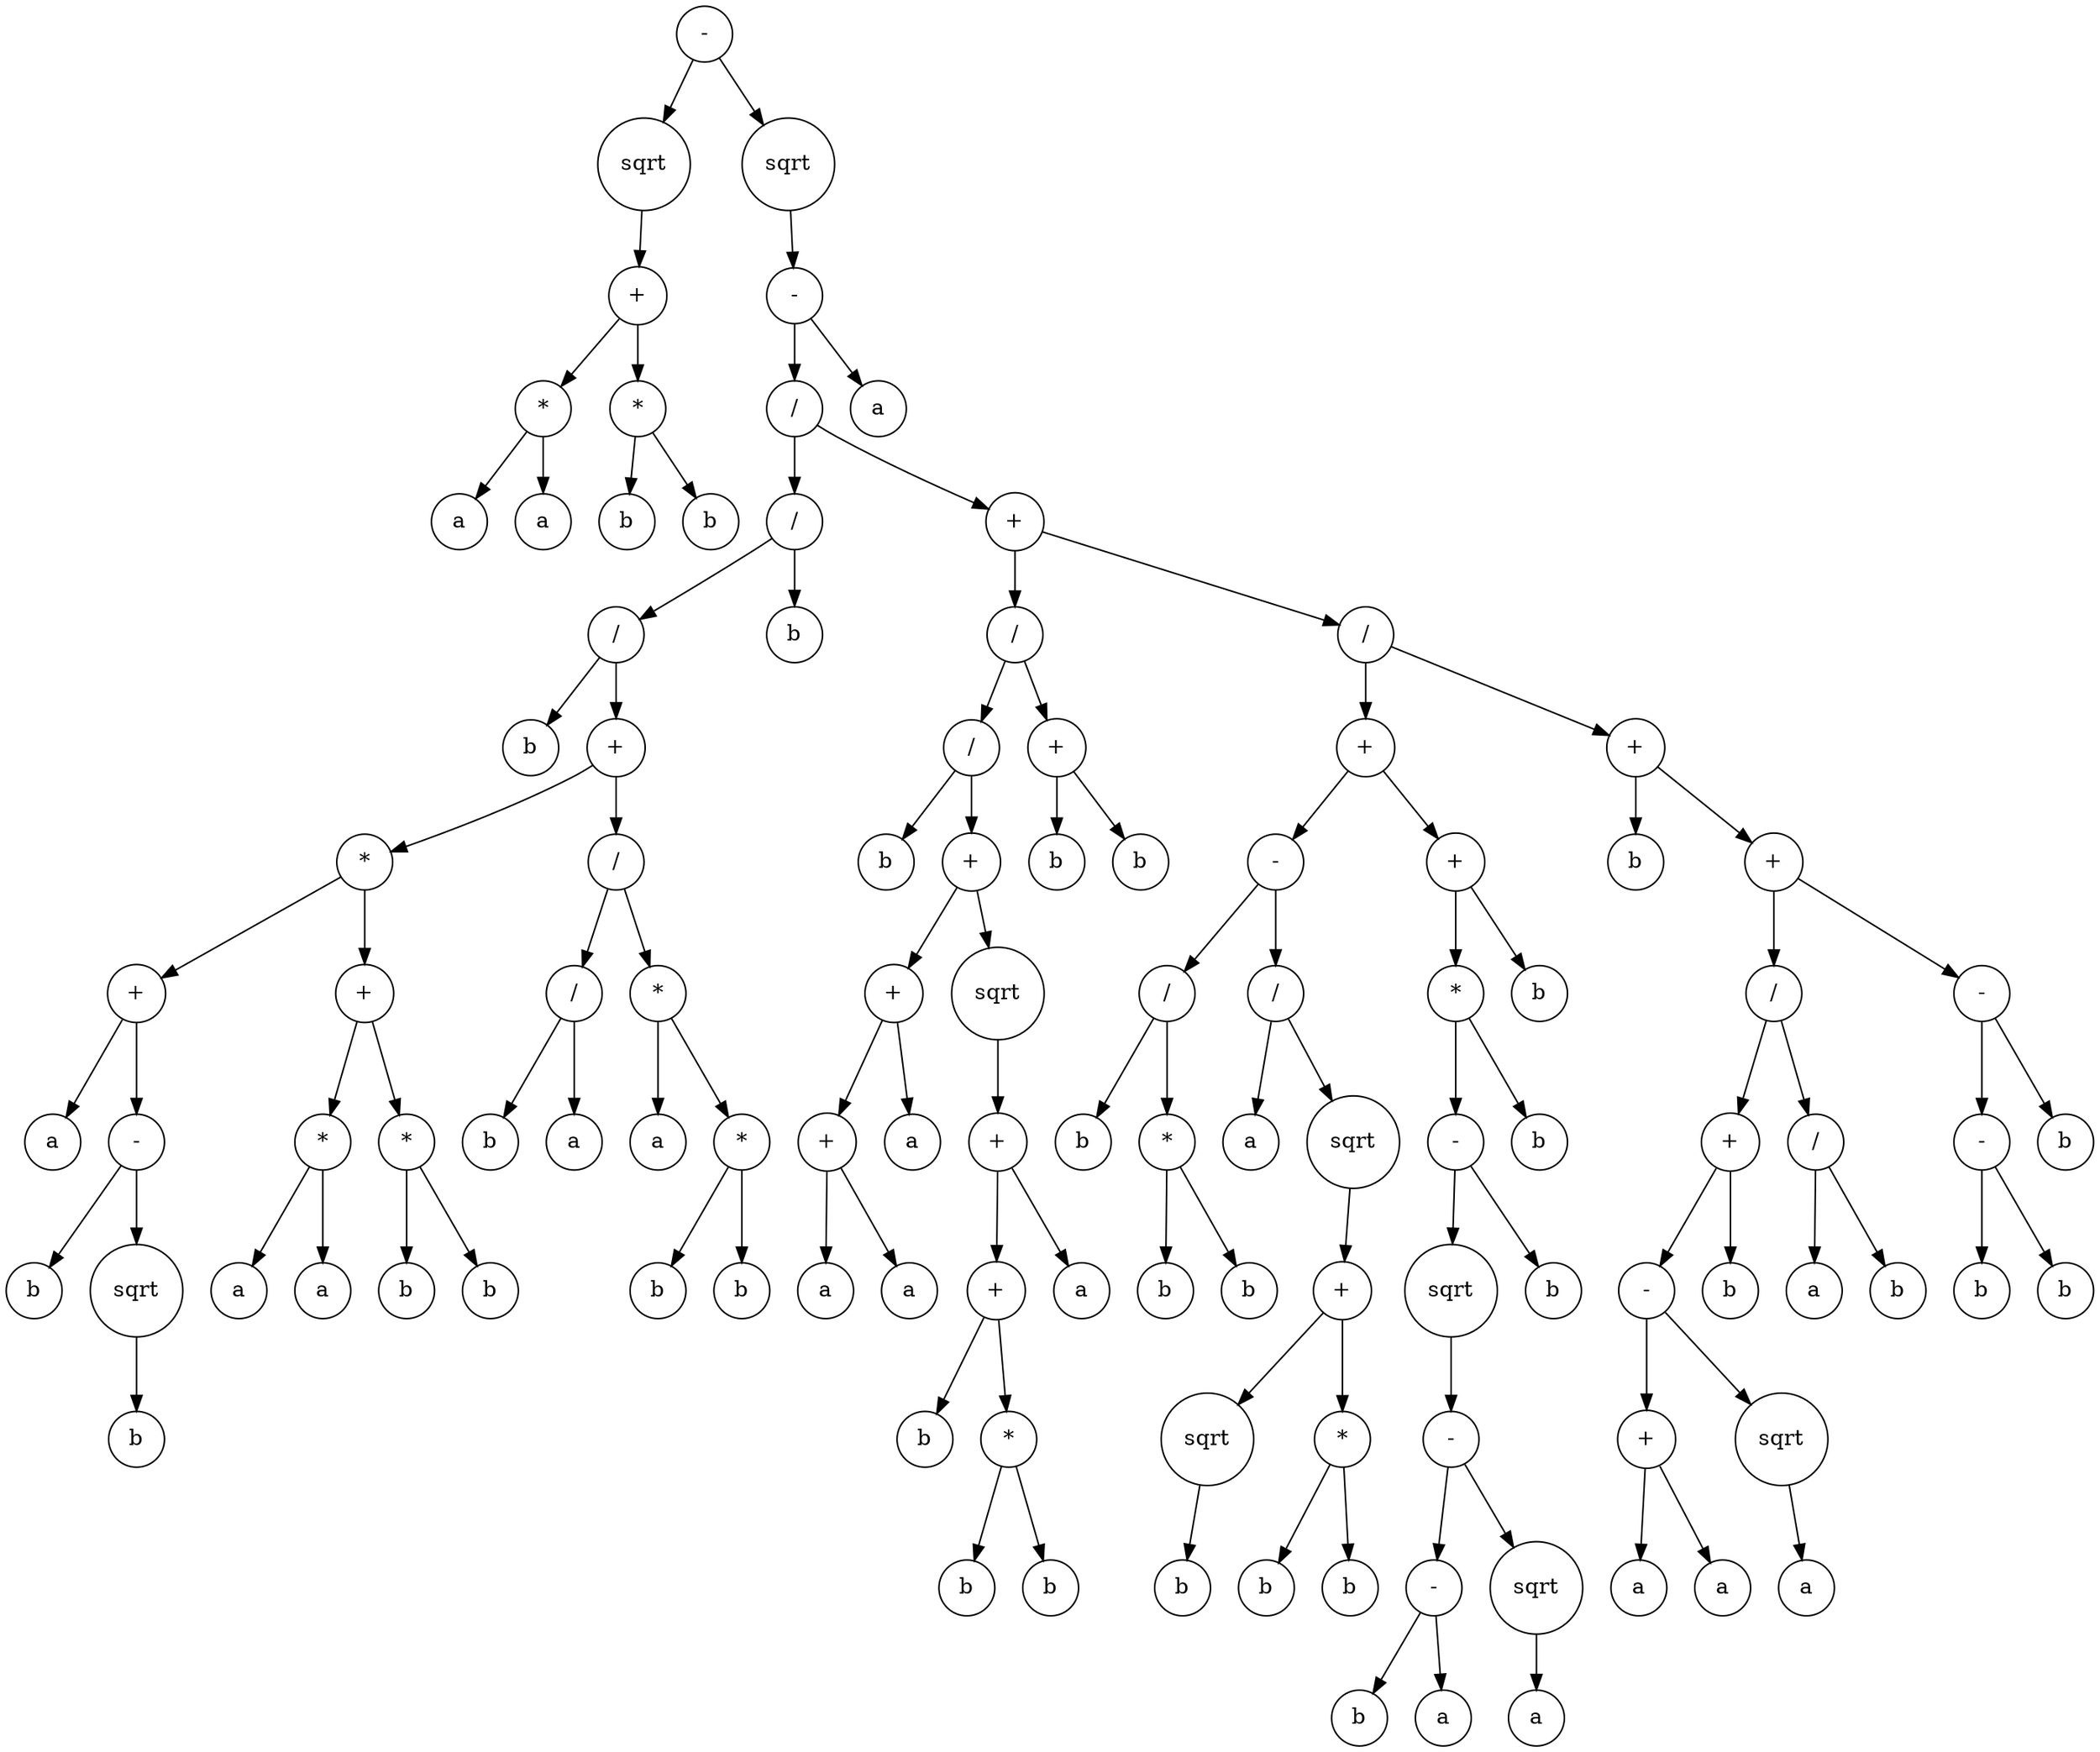 digraph g {
graph [ordering=out];
node [shape=circle];
n[label = "-"];
n0[label = "sqrt"];
n00[label = "+"];
n000[label = "*"];
n0000[label = "a"];
n000 -> n0000;
n0001[label = "a"];
n000 -> n0001;
n00 -> n000;
n001[label = "*"];
n0010[label = "b"];
n001 -> n0010;
n0011[label = "b"];
n001 -> n0011;
n00 -> n001;
n0 -> n00;
n -> n0;
n1[label = "sqrt"];
n10[label = "-"];
n100[label = "/"];
n1000[label = "/"];
n10000[label = "/"];
n100000[label = "b"];
n10000 -> n100000;
n100001[label = "+"];
n1000010[label = "*"];
n10000100[label = "+"];
n100001000[label = "a"];
n10000100 -> n100001000;
n100001001[label = "-"];
n1000010010[label = "b"];
n100001001 -> n1000010010;
n1000010011[label = "sqrt"];
n10000100110[label = "b"];
n1000010011 -> n10000100110;
n100001001 -> n1000010011;
n10000100 -> n100001001;
n1000010 -> n10000100;
n10000101[label = "+"];
n100001010[label = "*"];
n1000010100[label = "a"];
n100001010 -> n1000010100;
n1000010101[label = "a"];
n100001010 -> n1000010101;
n10000101 -> n100001010;
n100001011[label = "*"];
n1000010110[label = "b"];
n100001011 -> n1000010110;
n1000010111[label = "b"];
n100001011 -> n1000010111;
n10000101 -> n100001011;
n1000010 -> n10000101;
n100001 -> n1000010;
n1000011[label = "/"];
n10000110[label = "/"];
n100001100[label = "b"];
n10000110 -> n100001100;
n100001101[label = "a"];
n10000110 -> n100001101;
n1000011 -> n10000110;
n10000111[label = "*"];
n100001110[label = "a"];
n10000111 -> n100001110;
n100001111[label = "*"];
n1000011110[label = "b"];
n100001111 -> n1000011110;
n1000011111[label = "b"];
n100001111 -> n1000011111;
n10000111 -> n100001111;
n1000011 -> n10000111;
n100001 -> n1000011;
n10000 -> n100001;
n1000 -> n10000;
n10001[label = "b"];
n1000 -> n10001;
n100 -> n1000;
n1001[label = "+"];
n10010[label = "/"];
n100100[label = "/"];
n1001000[label = "b"];
n100100 -> n1001000;
n1001001[label = "+"];
n10010010[label = "+"];
n100100100[label = "+"];
n1001001000[label = "a"];
n100100100 -> n1001001000;
n1001001001[label = "a"];
n100100100 -> n1001001001;
n10010010 -> n100100100;
n100100101[label = "a"];
n10010010 -> n100100101;
n1001001 -> n10010010;
n10010011[label = "sqrt"];
n100100110[label = "+"];
n1001001100[label = "+"];
n10010011000[label = "b"];
n1001001100 -> n10010011000;
n10010011001[label = "*"];
n100100110010[label = "b"];
n10010011001 -> n100100110010;
n100100110011[label = "b"];
n10010011001 -> n100100110011;
n1001001100 -> n10010011001;
n100100110 -> n1001001100;
n1001001101[label = "a"];
n100100110 -> n1001001101;
n10010011 -> n100100110;
n1001001 -> n10010011;
n100100 -> n1001001;
n10010 -> n100100;
n100101[label = "+"];
n1001010[label = "b"];
n100101 -> n1001010;
n1001011[label = "b"];
n100101 -> n1001011;
n10010 -> n100101;
n1001 -> n10010;
n10011[label = "/"];
n100110[label = "+"];
n1001100[label = "-"];
n10011000[label = "/"];
n100110000[label = "b"];
n10011000 -> n100110000;
n100110001[label = "*"];
n1001100010[label = "b"];
n100110001 -> n1001100010;
n1001100011[label = "b"];
n100110001 -> n1001100011;
n10011000 -> n100110001;
n1001100 -> n10011000;
n10011001[label = "/"];
n100110010[label = "a"];
n10011001 -> n100110010;
n100110011[label = "sqrt"];
n1001100110[label = "+"];
n10011001100[label = "sqrt"];
n100110011000[label = "b"];
n10011001100 -> n100110011000;
n1001100110 -> n10011001100;
n10011001101[label = "*"];
n100110011010[label = "b"];
n10011001101 -> n100110011010;
n100110011011[label = "b"];
n10011001101 -> n100110011011;
n1001100110 -> n10011001101;
n100110011 -> n1001100110;
n10011001 -> n100110011;
n1001100 -> n10011001;
n100110 -> n1001100;
n1001101[label = "+"];
n10011010[label = "*"];
n100110100[label = "-"];
n1001101000[label = "sqrt"];
n10011010000[label = "-"];
n100110100000[label = "-"];
n1001101000000[label = "b"];
n100110100000 -> n1001101000000;
n1001101000001[label = "a"];
n100110100000 -> n1001101000001;
n10011010000 -> n100110100000;
n100110100001[label = "sqrt"];
n1001101000010[label = "a"];
n100110100001 -> n1001101000010;
n10011010000 -> n100110100001;
n1001101000 -> n10011010000;
n100110100 -> n1001101000;
n1001101001[label = "b"];
n100110100 -> n1001101001;
n10011010 -> n100110100;
n100110101[label = "b"];
n10011010 -> n100110101;
n1001101 -> n10011010;
n10011011[label = "b"];
n1001101 -> n10011011;
n100110 -> n1001101;
n10011 -> n100110;
n100111[label = "+"];
n1001110[label = "b"];
n100111 -> n1001110;
n1001111[label = "+"];
n10011110[label = "/"];
n100111100[label = "+"];
n1001111000[label = "-"];
n10011110000[label = "+"];
n100111100000[label = "a"];
n10011110000 -> n100111100000;
n100111100001[label = "a"];
n10011110000 -> n100111100001;
n1001111000 -> n10011110000;
n10011110001[label = "sqrt"];
n100111100010[label = "a"];
n10011110001 -> n100111100010;
n1001111000 -> n10011110001;
n100111100 -> n1001111000;
n1001111001[label = "b"];
n100111100 -> n1001111001;
n10011110 -> n100111100;
n100111101[label = "/"];
n1001111010[label = "a"];
n100111101 -> n1001111010;
n1001111011[label = "b"];
n100111101 -> n1001111011;
n10011110 -> n100111101;
n1001111 -> n10011110;
n10011111[label = "-"];
n100111110[label = "-"];
n1001111100[label = "b"];
n100111110 -> n1001111100;
n1001111101[label = "b"];
n100111110 -> n1001111101;
n10011111 -> n100111110;
n100111111[label = "b"];
n10011111 -> n100111111;
n1001111 -> n10011111;
n100111 -> n1001111;
n10011 -> n100111;
n1001 -> n10011;
n100 -> n1001;
n10 -> n100;
n101[label = "a"];
n10 -> n101;
n1 -> n10;
n -> n1;
}

